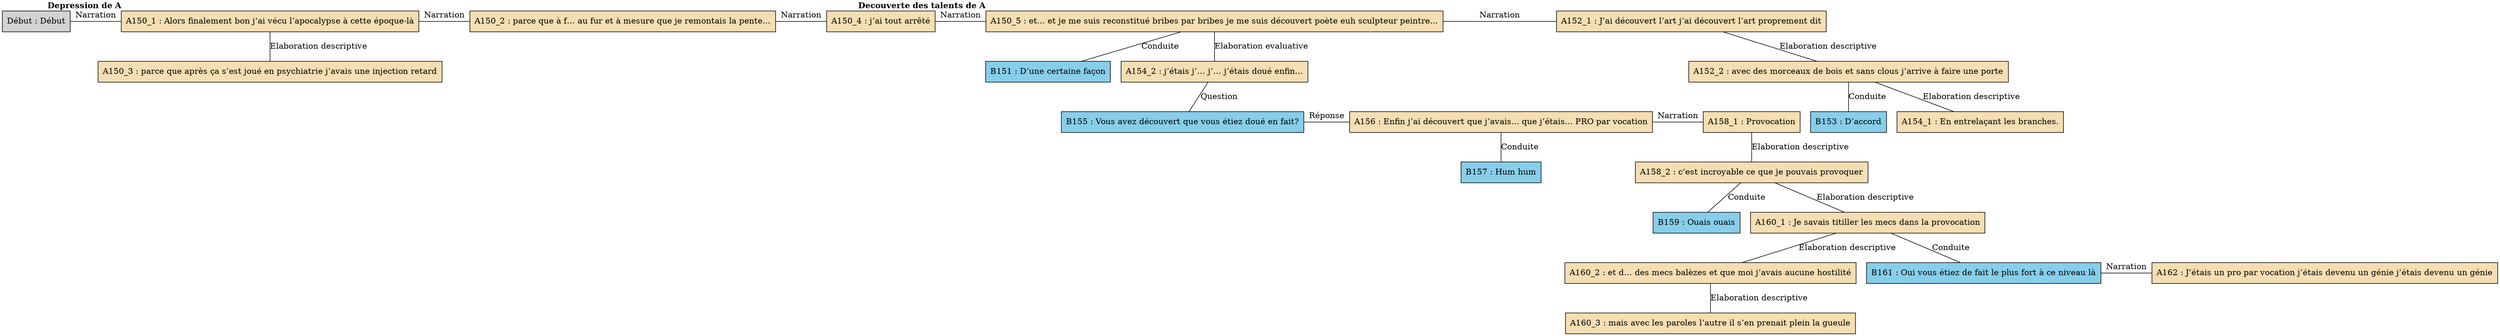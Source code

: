 digraph C06 {
	node [shape=box style=filled]
	"Début" [label="Début : Début" xlabel=""]
	A150_1 [label="A150_1 : Alors finalement bon j’ai vécu l’apocalypse à cette époque-là" fillcolor=wheat xlabel=<<B>Depression de A</B>>]
	A150_2 [label="A150_2 : parce que à f… au fur et à mesure que je remontais la pente..." fillcolor=wheat xlabel=""]
	A150_3 [label="A150_3 : parce que après ça s’est joué en psychiatrie j’avais une injection retard" fillcolor=wheat xlabel=""]
	A150_4 [label="A150_4 : j’ai tout arrêté" fillcolor=wheat xlabel=""]
	A150_5 [label="A150_5 : et... et je me suis reconstitué bribes par bribes je me suis découvert poète euh sculpteur peintre..." fillcolor=wheat xlabel=<<B>Decouverte des talents de A</B>>]
	B151 [label="B151 : D’une certaine façon" fillcolor=skyblue xlabel=""]
	A152_1 [label="A152_1 : J’ai découvert l’art j’ai découvert l’art proprement dit" fillcolor=wheat xlabel=""]
	A152_2 [label="A152_2 : avec des morceaux de bois et sans clous j’arrive à faire une porte" fillcolor=wheat xlabel=""]
	B153 [label="B153 : D’accord" fillcolor=skyblue xlabel=""]
	A154_1 [label="A154_1 : En entrelaçant les branches." fillcolor=wheat xlabel=""]
	A154_2 [label="A154_2 : j’étais j’… j’… j’étais doué enfin..." fillcolor=wheat xlabel=""]
	B155 [label="B155 : Vous avez découvert que vous étiez doué en fait?" fillcolor=skyblue xlabel=""]
	A156 [label="A156 : Enfin j’ai découvert que j’avais... que j’étais... PRO par vocation" fillcolor=wheat xlabel=""]
	B157 [label="B157 : Hum hum" fillcolor=skyblue xlabel=""]
	A158_1 [label="A158_1 : Provocation" fillcolor=wheat xlabel=""]
	A158_2 [label="A158_2 : c’est incroyable ce que je pouvais provoquer" fillcolor=wheat xlabel=""]
	B159 [label="B159 : Ouais ouais" fillcolor=skyblue xlabel=""]
	A160_1 [label="A160_1 : Je savais titiller les mecs dans la provocation" fillcolor=wheat xlabel=""]
	A160_2 [label="A160_2 : et d… des mecs balèzes et que moi j’avais aucune hostilité" fillcolor=wheat xlabel=""]
	A160_3 [label="A160_3 : mais avec les paroles l’autre il s’en prenait plein la gueule" fillcolor=wheat xlabel=""]
	B161 [label="B161 : Oui vous étiez de fait le plus fort à ce niveau là" fillcolor=skyblue xlabel=""]
	A162 [label="A162 : J’étais un pro par vocation j’étais devenu un génie j’étais devenu un génie" fillcolor=wheat xlabel=""]
	{
		rank=same
		"Début"
		A150_1
		"Début" -> A150_1 [label=Narration dir=none]
	}
	{
		rank=same
		A150_1
		A150_2
		A150_1 -> A150_2 [label=Narration dir=none]
	}
	A150_1 -> A150_3 [label="Elaboration descriptive" dir=none]
	{
		rank=same
		A150_2
		A150_4
		A150_2 -> A150_4 [label=Narration dir=none]
	}
	{
		rank=same
		A150_4
		A150_5
		A150_4 -> A150_5 [label=Narration dir=none]
	}
	A150_5 -> B151 [label=Conduite dir=none]
	{
		rank=same
		A150_5
		A152_1
		A150_5 -> A152_1 [label=Narration dir=none]
	}
	A152_1 -> A152_2 [label="Elaboration descriptive" dir=none]
	A152_2 -> B153 [label=Conduite dir=none]
	A152_2 -> A154_1 [label="Elaboration descriptive" dir=none]
	A150_5 -> A154_2 [label="Elaboration evaluative" dir=none]
	A154_2 -> B155 [label=Question dir=none]
	{
		rank=same
		B155
		A156
		B155 -> A156 [label="Réponse" dir=none]
	}
	A156 -> B157 [label=Conduite dir=none]
	{
		rank=same
		A156
		A158_1
		A156 -> A158_1 [label=Narration dir=none]
	}
	A158_1 -> A158_2 [label="Elaboration descriptive" dir=none]
	A158_2 -> B159 [label=Conduite dir=none]
	A158_2 -> A160_1 [label="Elaboration descriptive" dir=none]
	A160_1 -> A160_2 [label="Elaboration descriptive" dir=none]
	A160_2 -> A160_3 [label="Elaboration descriptive" dir=none]
	A160_1 -> B161 [label=Conduite dir=none]
	{
		rank=same
		B161
		A162
		B161 -> A162 [label=Narration dir=none]
	}
}
